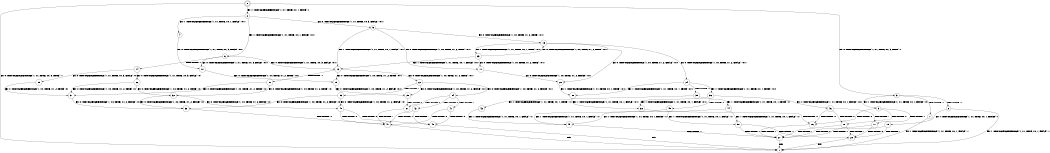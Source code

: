 digraph BCG {
size = "7, 10.5";
center = TRUE;
node [shape = circle];
0 [peripheries = 2];
0 -> 1 [label = "EX !0 !ATOMIC_EXCH_BRANCH (1, +1, TRUE, +0, 3, TRUE) !::"];
0 -> 2 [label = "EX !1 !ATOMIC_EXCH_BRANCH (1, +1, TRUE, +0, 1, TRUE) !::"];
0 -> 3 [label = "EX !0 !ATOMIC_EXCH_BRANCH (1, +1, TRUE, +0, 3, TRUE) !::"];
2 -> 4 [label = "EX !1 !ATOMIC_EXCH_BRANCH (1, +1, TRUE, +0, 1, FALSE) !:0:1:"];
2 -> 5 [label = "EX !0 !ATOMIC_EXCH_BRANCH (1, +1, TRUE, +0, 3, FALSE) !:0:1:"];
2 -> 6 [label = "EX !1 !ATOMIC_EXCH_BRANCH (1, +1, TRUE, +0, 1, FALSE) !:0:1:"];
3 -> 7 [label = "TERMINATE !0"];
3 -> 8 [label = "TERMINATE !0"];
3 -> 9 [label = "EX !1 !ATOMIC_EXCH_BRANCH (1, +1, TRUE, +0, 1, FALSE) !:0:"];
4 -> 10 [label = "EX !0 !ATOMIC_EXCH_BRANCH (1, +1, TRUE, +0, 3, FALSE) !:0:1:"];
5 -> 11 [label = "EX !0 !ATOMIC_EXCH_BRANCH (1, +0, TRUE, +1, 2, TRUE) !:0:1:"];
5 -> 12 [label = "EX !1 !ATOMIC_EXCH_BRANCH (1, +1, TRUE, +0, 1, FALSE) !:0:1:"];
5 -> 13 [label = "EX !0 !ATOMIC_EXCH_BRANCH (1, +0, TRUE, +1, 2, TRUE) !:0:1:"];
6 -> 10 [label = "EX !0 !ATOMIC_EXCH_BRANCH (1, +1, TRUE, +0, 3, FALSE) !:0:1:"];
6 -> 14 [label = "TERMINATE !1"];
6 -> 12 [label = "EX !0 !ATOMIC_EXCH_BRANCH (1, +1, TRUE, +0, 3, FALSE) !:0:1:"];
7 -> 1 [label = "EX !1 !ATOMIC_EXCH_BRANCH (1, +1, TRUE, +0, 1, FALSE) !::"];
8 -> 1 [label = "EX !1 !ATOMIC_EXCH_BRANCH (1, +1, TRUE, +0, 1, FALSE) !::"];
8 -> 15 [label = "EX !1 !ATOMIC_EXCH_BRANCH (1, +1, TRUE, +0, 1, FALSE) !::"];
9 -> 16 [label = "TERMINATE !0"];
9 -> 17 [label = "TERMINATE !1"];
9 -> 18 [label = "TERMINATE !0"];
10 -> 19 [label = "EX !0 !ATOMIC_EXCH_BRANCH (1, +0, TRUE, +1, 2, TRUE) !:0:1:"];
11 -> 20 [label = "EX !0 !ATOMIC_EXCH_BRANCH (1, +0, TRUE, +1, 2, FALSE) !:0:1:"];
12 -> 19 [label = "EX !0 !ATOMIC_EXCH_BRANCH (1, +0, TRUE, +1, 2, TRUE) !:0:1:"];
12 -> 21 [label = "TERMINATE !1"];
12 -> 22 [label = "EX !0 !ATOMIC_EXCH_BRANCH (1, +0, TRUE, +1, 2, TRUE) !:0:1:"];
13 -> 20 [label = "EX !0 !ATOMIC_EXCH_BRANCH (1, +0, TRUE, +1, 2, FALSE) !:0:1:"];
13 -> 23 [label = "EX !1 !ATOMIC_EXCH_BRANCH (1, +1, TRUE, +0, 1, TRUE) !:0:1:"];
13 -> 24 [label = "EX !0 !ATOMIC_EXCH_BRANCH (1, +0, TRUE, +1, 2, FALSE) !:0:1:"];
14 -> 25 [label = "EX !0 !ATOMIC_EXCH_BRANCH (1, +1, TRUE, +0, 3, FALSE) !:0:"];
14 -> 26 [label = "EX !0 !ATOMIC_EXCH_BRANCH (1, +1, TRUE, +0, 3, FALSE) !:0:"];
15 -> 27 [label = "TERMINATE !1"];
15 -> 28 [label = "TERMINATE !1"];
16 -> 27 [label = "TERMINATE !1"];
17 -> 27 [label = "TERMINATE !0"];
17 -> 28 [label = "TERMINATE !0"];
18 -> 27 [label = "TERMINATE !1"];
18 -> 28 [label = "TERMINATE !1"];
19 -> 29 [label = "EX !0 !ATOMIC_EXCH_BRANCH (1, +0, TRUE, +1, 2, FALSE) !:0:1:"];
20 -> 30 [label = "EX !1 !ATOMIC_EXCH_BRANCH (1, +1, TRUE, +0, 1, TRUE) !:0:1:"];
21 -> 31 [label = "EX !0 !ATOMIC_EXCH_BRANCH (1, +0, TRUE, +1, 2, TRUE) !:0:"];
21 -> 32 [label = "EX !0 !ATOMIC_EXCH_BRANCH (1, +0, TRUE, +1, 2, TRUE) !:0:"];
22 -> 29 [label = "EX !0 !ATOMIC_EXCH_BRANCH (1, +0, TRUE, +1, 2, FALSE) !:0:1:"];
22 -> 33 [label = "TERMINATE !1"];
22 -> 34 [label = "EX !0 !ATOMIC_EXCH_BRANCH (1, +0, TRUE, +1, 2, FALSE) !:0:1:"];
23 -> 11 [label = "EX !0 !ATOMIC_EXCH_BRANCH (1, +0, TRUE, +1, 2, TRUE) !:0:1:"];
23 -> 12 [label = "EX !1 !ATOMIC_EXCH_BRANCH (1, +1, TRUE, +0, 1, FALSE) !:0:1:"];
23 -> 13 [label = "EX !0 !ATOMIC_EXCH_BRANCH (1, +0, TRUE, +1, 2, TRUE) !:0:1:"];
24 -> 30 [label = "EX !1 !ATOMIC_EXCH_BRANCH (1, +1, TRUE, +0, 1, TRUE) !:0:1:"];
24 -> 35 [label = "TERMINATE !0"];
24 -> 36 [label = "EX !1 !ATOMIC_EXCH_BRANCH (1, +1, TRUE, +0, 1, TRUE) !:0:1:"];
25 -> 31 [label = "EX !0 !ATOMIC_EXCH_BRANCH (1, +0, TRUE, +1, 2, TRUE) !:0:"];
26 -> 31 [label = "EX !0 !ATOMIC_EXCH_BRANCH (1, +0, TRUE, +1, 2, TRUE) !:0:"];
26 -> 32 [label = "EX !0 !ATOMIC_EXCH_BRANCH (1, +0, TRUE, +1, 2, TRUE) !:0:"];
27 -> 1 [label = "exit"];
28 -> 1 [label = "exit"];
29 -> 37 [label = "TERMINATE !0"];
30 -> 38 [label = "EX !1 !ATOMIC_EXCH_BRANCH (1, +1, TRUE, +0, 1, FALSE) !:0:1:"];
31 -> 39 [label = "EX !0 !ATOMIC_EXCH_BRANCH (1, +0, TRUE, +1, 2, FALSE) !:0:"];
32 -> 39 [label = "EX !0 !ATOMIC_EXCH_BRANCH (1, +0, TRUE, +1, 2, FALSE) !:0:"];
32 -> 40 [label = "EX !0 !ATOMIC_EXCH_BRANCH (1, +0, TRUE, +1, 2, FALSE) !:0:"];
33 -> 39 [label = "EX !0 !ATOMIC_EXCH_BRANCH (1, +0, TRUE, +1, 2, FALSE) !:0:"];
33 -> 40 [label = "EX !0 !ATOMIC_EXCH_BRANCH (1, +0, TRUE, +1, 2, FALSE) !:0:"];
34 -> 37 [label = "TERMINATE !0"];
34 -> 41 [label = "TERMINATE !1"];
34 -> 42 [label = "TERMINATE !0"];
35 -> 43 [label = "EX !1 !ATOMIC_EXCH_BRANCH (1, +1, TRUE, +0, 1, TRUE) !:1:"];
35 -> 44 [label = "EX !1 !ATOMIC_EXCH_BRANCH (1, +1, TRUE, +0, 1, TRUE) !:1:"];
36 -> 38 [label = "EX !1 !ATOMIC_EXCH_BRANCH (1, +1, TRUE, +0, 1, FALSE) !:0:1:"];
36 -> 45 [label = "TERMINATE !0"];
36 -> 46 [label = "EX !1 !ATOMIC_EXCH_BRANCH (1, +1, TRUE, +0, 1, FALSE) !:0:1:"];
37 -> 47 [label = "TERMINATE !1"];
38 -> 16 [label = "TERMINATE !0"];
39 -> 47 [label = "TERMINATE !0"];
40 -> 47 [label = "TERMINATE !0"];
40 -> 48 [label = "TERMINATE !0"];
41 -> 47 [label = "TERMINATE !0"];
41 -> 48 [label = "TERMINATE !0"];
42 -> 47 [label = "TERMINATE !1"];
42 -> 48 [label = "TERMINATE !1"];
43 -> 49 [label = "EX !1 !ATOMIC_EXCH_BRANCH (1, +1, TRUE, +0, 1, FALSE) !:1:"];
44 -> 49 [label = "EX !1 !ATOMIC_EXCH_BRANCH (1, +1, TRUE, +0, 1, FALSE) !:1:"];
44 -> 50 [label = "EX !1 !ATOMIC_EXCH_BRANCH (1, +1, TRUE, +0, 1, FALSE) !:1:"];
45 -> 49 [label = "EX !1 !ATOMIC_EXCH_BRANCH (1, +1, TRUE, +0, 1, FALSE) !:1:"];
45 -> 50 [label = "EX !1 !ATOMIC_EXCH_BRANCH (1, +1, TRUE, +0, 1, FALSE) !:1:"];
46 -> 16 [label = "TERMINATE !0"];
46 -> 17 [label = "TERMINATE !1"];
46 -> 18 [label = "TERMINATE !0"];
47 -> 1 [label = "exit"];
48 -> 1 [label = "exit"];
49 -> 27 [label = "TERMINATE !1"];
50 -> 27 [label = "TERMINATE !1"];
50 -> 28 [label = "TERMINATE !1"];
}
